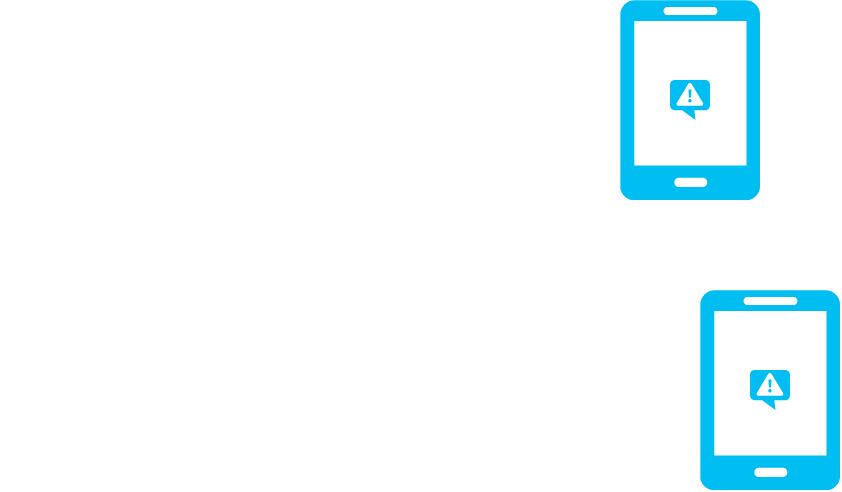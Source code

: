 <mxfile version="12.0.2" type="github" pages="1"><diagram id="fTxFQRFI_E645_nvhmPw" name="Page-1"><mxGraphModel dx="768" dy="724" grid="1" gridSize="10" guides="1" tooltips="1" connect="1" arrows="1" fold="1" page="1" pageScale="1" pageWidth="827" pageHeight="1169" math="0" shadow="0"><root><mxCell id="0"/><mxCell id="1" parent="0"/><mxCell id="6DY27D_XmUiI6qC4Z8Q7-1" value="" style="verticalLabelPosition=bottom;html=1;verticalAlign=top;align=center;strokeColor=none;fillColor=#00BEF2;shape=mxgraph.azure.mobile;pointerEvents=1;" vertex="1" parent="1"><mxGeometry x="490" y="145" width="70" height="100" as="geometry"/></mxCell><mxCell id="6DY27D_XmUiI6qC4Z8Q7-2" value="" style="verticalLabelPosition=bottom;html=1;verticalAlign=top;align=center;strokeColor=none;fillColor=#00BEF2;shape=mxgraph.azure.notification_topic;" vertex="1" parent="1"><mxGeometry x="515" y="185" width="20" height="20" as="geometry"/></mxCell><mxCell id="6DY27D_XmUiI6qC4Z8Q7-3" value="" style="shape=image;html=1;verticalAlign=top;verticalLabelPosition=bottom;labelBackgroundColor=#ffffff;imageAspect=0;aspect=fixed;image=https://cdn2.iconfinder.com/data/icons/circle-icons-1/64/flame-128.png" vertex="1" parent="1"><mxGeometry x="180" y="150" width="90" height="90" as="geometry"/></mxCell><mxCell id="6DY27D_XmUiI6qC4Z8Q7-6" value="" style="shape=image;html=1;verticalAlign=top;verticalLabelPosition=bottom;labelBackgroundColor=#ffffff;imageAspect=0;aspect=fixed;image=https://cdn0.iconfinder.com/data/icons/geosm-e-commerce/48/equals-128.png" vertex="1" parent="1"><mxGeometry x="330" y="148" width="82" height="82" as="geometry"/></mxCell><mxCell id="6DY27D_XmUiI6qC4Z8Q7-7" value="" style="verticalLabelPosition=bottom;html=1;verticalAlign=top;align=center;strokeColor=none;fillColor=#00BEF2;shape=mxgraph.azure.mobile;pointerEvents=1;" vertex="1" parent="1"><mxGeometry x="530" y="290" width="70" height="100" as="geometry"/></mxCell><mxCell id="6DY27D_XmUiI6qC4Z8Q7-8" value="" style="verticalLabelPosition=bottom;html=1;verticalAlign=top;align=center;strokeColor=none;fillColor=#00BEF2;shape=mxgraph.azure.notification_topic;" vertex="1" parent="1"><mxGeometry x="555" y="330" width="20" height="20" as="geometry"/></mxCell><mxCell id="6DY27D_XmUiI6qC4Z8Q7-9" value="" style="shape=image;html=1;verticalAlign=top;verticalLabelPosition=bottom;labelBackgroundColor=#ffffff;imageAspect=0;aspect=fixed;image=https://cdn2.iconfinder.com/data/icons/circle-icons-1/64/flame-128.png" vertex="1" parent="1"><mxGeometry x="220" y="295" width="90" height="90" as="geometry"/></mxCell><mxCell id="6DY27D_XmUiI6qC4Z8Q7-10" value="" style="shape=image;html=1;verticalAlign=top;verticalLabelPosition=bottom;labelBackgroundColor=#ffffff;imageAspect=0;aspect=fixed;image=https://cdn0.iconfinder.com/data/icons/geosm-e-commerce/48/equals-128.png" vertex="1" parent="1"><mxGeometry x="370" y="293" width="82" height="82" as="geometry"/></mxCell></root></mxGraphModel></diagram></mxfile>
